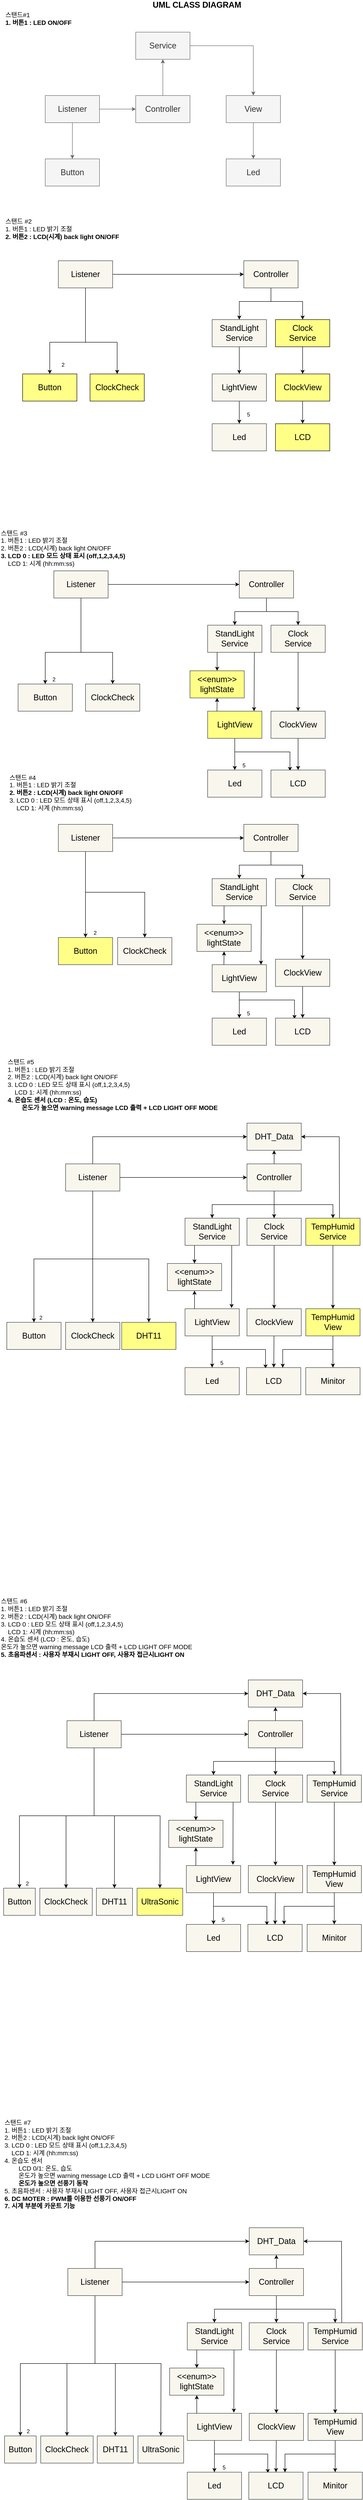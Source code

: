 <mxfile>
    <diagram id="rwZVFnb9-4XuviEcM_qo" name="페이지-1">
        <mxGraphModel dx="939" dy="493" grid="1" gridSize="10" guides="1" tooltips="1" connect="1" arrows="1" fold="1" page="1" pageScale="1" pageWidth="827" pageHeight="1169" background="#ffffff" math="0" shadow="0">
            <root>
                <mxCell id="0"/>
                <mxCell id="1" parent="0"/>
                <mxCell id="2" value="Button" style="whiteSpace=wrap;html=1;fontSize=18;strokeColor=#666666;fontColor=#333333;fillColor=#f5f5f5;" parent="1" vertex="1">
                    <mxGeometry x="110" y="360" width="120" height="60" as="geometry"/>
                </mxCell>
                <mxCell id="6" value="" style="edgeStyle=none;html=1;fontSize=18;strokeColor=#666666;fontColor=#000000;fillColor=#f5f5f5;" parent="1" source="4" target="2" edge="1">
                    <mxGeometry relative="1" as="geometry"/>
                </mxCell>
                <mxCell id="8" value="" style="edgeStyle=none;html=1;fontSize=18;strokeColor=#666666;fontColor=#000000;fillColor=#f5f5f5;" parent="1" source="4" target="7" edge="1">
                    <mxGeometry relative="1" as="geometry"/>
                </mxCell>
                <mxCell id="4" value="Listener" style="whiteSpace=wrap;html=1;fontSize=18;strokeColor=#666666;fontColor=#333333;fillColor=#f5f5f5;" parent="1" vertex="1">
                    <mxGeometry x="110" y="220" width="120" height="60" as="geometry"/>
                </mxCell>
                <mxCell id="14" value="" style="edgeStyle=none;html=1;fontSize=18;strokeColor=#666666;fontColor=#000000;fillColor=#f5f5f5;" parent="1" source="7" target="13" edge="1">
                    <mxGeometry relative="1" as="geometry"/>
                </mxCell>
                <mxCell id="7" value="Controller" style="whiteSpace=wrap;html=1;fontSize=18;strokeColor=#666666;fontColor=#333333;fillColor=#f5f5f5;" parent="1" vertex="1">
                    <mxGeometry x="310" y="220" width="120" height="60" as="geometry"/>
                </mxCell>
                <mxCell id="12" value="" style="edgeStyle=none;html=1;fontSize=18;strokeColor=#666666;fontColor=#000000;fillColor=#f5f5f5;" parent="1" source="9" target="11" edge="1">
                    <mxGeometry relative="1" as="geometry"/>
                </mxCell>
                <mxCell id="9" value="View" style="whiteSpace=wrap;html=1;fontSize=18;strokeColor=#666666;fontColor=#333333;fillColor=#f5f5f5;" parent="1" vertex="1">
                    <mxGeometry x="510" y="220" width="120" height="60" as="geometry"/>
                </mxCell>
                <mxCell id="11" value="Led" style="whiteSpace=wrap;html=1;fontSize=18;strokeColor=#666666;fontColor=#333333;fillColor=#f5f5f5;" parent="1" vertex="1">
                    <mxGeometry x="510" y="360" width="120" height="60" as="geometry"/>
                </mxCell>
                <mxCell id="15" style="edgeStyle=orthogonalEdgeStyle;html=1;exitX=1;exitY=0.5;exitDx=0;exitDy=0;entryX=0.5;entryY=0;entryDx=0;entryDy=0;fontSize=18;rounded=0;strokeColor=#666666;fontColor=#000000;fillColor=#f5f5f5;" parent="1" source="13" target="9" edge="1">
                    <mxGeometry relative="1" as="geometry"/>
                </mxCell>
                <mxCell id="13" value="Service" style="whiteSpace=wrap;html=1;fontSize=18;strokeColor=#666666;fontColor=#333333;fillColor=#f5f5f5;" parent="1" vertex="1">
                    <mxGeometry x="310" y="80" width="120" height="60" as="geometry"/>
                </mxCell>
                <mxCell id="16" value="Button" style="whiteSpace=wrap;html=1;fontSize=18;fillColor=#ffff88;strokeColor=#000000;fontColor=#000000;" parent="1" vertex="1">
                    <mxGeometry x="60" y="835" width="120" height="60" as="geometry"/>
                </mxCell>
                <mxCell id="17" value="" style="edgeStyle=none;html=1;fontSize=18;entryX=0.5;entryY=0;entryDx=0;entryDy=0;rounded=0;fontColor=#000000;strokeColor=#000000;" parent="1" source="19" edge="1">
                    <mxGeometry relative="1" as="geometry">
                        <Array as="points">
                            <mxPoint x="199" y="765"/>
                            <mxPoint x="120" y="765"/>
                        </Array>
                        <mxPoint x="120" y="835" as="targetPoint"/>
                    </mxGeometry>
                </mxCell>
                <mxCell id="18" value="" style="edgeStyle=none;html=1;fontSize=18;strokeColor=#000000;" parent="1" source="19" target="21" edge="1">
                    <mxGeometry relative="1" as="geometry"/>
                </mxCell>
                <mxCell id="38" style="edgeStyle=none;rounded=0;html=1;entryX=0.5;entryY=0;entryDx=0;entryDy=0;exitX=0.5;exitY=1;exitDx=0;exitDy=0;fontColor=#000000;strokeColor=#000000;" parent="1" source="19" target="37" edge="1">
                    <mxGeometry relative="1" as="geometry">
                        <Array as="points">
                            <mxPoint x="199" y="765"/>
                            <mxPoint x="269" y="765"/>
                        </Array>
                    </mxGeometry>
                </mxCell>
                <mxCell id="19" value="Listener" style="whiteSpace=wrap;html=1;fontSize=18;strokeColor=#36393d;fillColor=#f9f7ed;fontColor=#000000;" parent="1" vertex="1">
                    <mxGeometry x="139" y="585" width="120" height="60" as="geometry"/>
                </mxCell>
                <mxCell id="33" style="edgeStyle=none;html=1;entryX=0.5;entryY=0;entryDx=0;entryDy=0;rounded=0;strokeColor=#000000;" parent="1" source="21" target="26" edge="1">
                    <mxGeometry relative="1" as="geometry">
                        <Array as="points">
                            <mxPoint x="609" y="675"/>
                            <mxPoint x="539" y="675"/>
                        </Array>
                    </mxGeometry>
                </mxCell>
                <mxCell id="34" style="edgeStyle=none;rounded=0;html=1;entryX=0.5;entryY=0;entryDx=0;entryDy=0;strokeColor=#000000;" parent="1" source="21" target="27" edge="1">
                    <mxGeometry relative="1" as="geometry">
                        <Array as="points">
                            <mxPoint x="609" y="675"/>
                            <mxPoint x="679" y="675"/>
                        </Array>
                    </mxGeometry>
                </mxCell>
                <mxCell id="21" value="Controller" style="whiteSpace=wrap;html=1;fontSize=18;strokeColor=#36393d;fillColor=#f9f7ed;fontColor=#000000;" parent="1" vertex="1">
                    <mxGeometry x="549" y="585" width="120" height="60" as="geometry"/>
                </mxCell>
                <mxCell id="22" value="" style="edgeStyle=none;html=1;fontSize=18;strokeColor=#000000;" parent="1" source="23" target="24" edge="1">
                    <mxGeometry relative="1" as="geometry"/>
                </mxCell>
                <mxCell id="23" value="LightView" style="whiteSpace=wrap;html=1;fontSize=18;strokeColor=#36393d;fillColor=#f9f7ed;fontColor=#000000;" parent="1" vertex="1">
                    <mxGeometry x="479" y="835" width="120" height="60" as="geometry"/>
                </mxCell>
                <mxCell id="24" value="Led" style="whiteSpace=wrap;html=1;fontSize=18;strokeColor=#36393d;fillColor=#f9f7ed;fontColor=#000000;" parent="1" vertex="1">
                    <mxGeometry x="479" y="945" width="120" height="60" as="geometry"/>
                </mxCell>
                <mxCell id="31" value="" style="edgeStyle=none;html=1;strokeColor=#000000;" parent="1" source="26" target="23" edge="1">
                    <mxGeometry relative="1" as="geometry"/>
                </mxCell>
                <mxCell id="26" value="StandLight&lt;br&gt;Service" style="whiteSpace=wrap;html=1;fontSize=18;strokeColor=#36393d;fillColor=#f9f7ed;fontColor=#000000;" parent="1" vertex="1">
                    <mxGeometry x="479" y="715" width="120" height="60" as="geometry"/>
                </mxCell>
                <mxCell id="32" value="" style="edgeStyle=none;html=1;strokeColor=#000000;" parent="1" source="27" target="28" edge="1">
                    <mxGeometry relative="1" as="geometry"/>
                </mxCell>
                <mxCell id="27" value="Clock&lt;br&gt;Service" style="whiteSpace=wrap;html=1;fontSize=18;fillColor=#ffff88;strokeColor=#000000;fontColor=#000000;" parent="1" vertex="1">
                    <mxGeometry x="619" y="715" width="120" height="60" as="geometry"/>
                </mxCell>
                <mxCell id="30" value="" style="edgeStyle=none;html=1;strokeColor=#000000;" parent="1" source="28" target="29" edge="1">
                    <mxGeometry relative="1" as="geometry"/>
                </mxCell>
                <mxCell id="28" value="ClockView" style="whiteSpace=wrap;html=1;fontSize=18;fillColor=#ffff88;strokeColor=#000000;fontColor=#000000;" parent="1" vertex="1">
                    <mxGeometry x="619" y="835" width="120" height="60" as="geometry"/>
                </mxCell>
                <mxCell id="29" value="LCD" style="whiteSpace=wrap;html=1;fontSize=18;fillColor=#ffff88;strokeColor=#000000;fontColor=#000000;" parent="1" vertex="1">
                    <mxGeometry x="619" y="945" width="120" height="60" as="geometry"/>
                </mxCell>
                <mxCell id="35" value="5" style="text;html=1;resizable=0;autosize=1;align=center;verticalAlign=middle;points=[];fillColor=none;rounded=0;fontColor=#000000;" parent="1" vertex="1">
                    <mxGeometry x="549" y="915" width="20" height="20" as="geometry"/>
                </mxCell>
                <mxCell id="36" value="2" style="text;html=1;resizable=0;autosize=1;align=center;verticalAlign=middle;points=[];fillColor=none;rounded=0;fontColor=#000000;" parent="1" vertex="1">
                    <mxGeometry x="139" y="805" width="20" height="20" as="geometry"/>
                </mxCell>
                <mxCell id="37" value="ClockCheck" style="whiteSpace=wrap;html=1;fontSize=18;fillColor=#ffff88;strokeColor=#000000;fontColor=#000000;" parent="1" vertex="1">
                    <mxGeometry x="209" y="835" width="120" height="60" as="geometry"/>
                </mxCell>
                <mxCell id="39" value="&lt;font style=&quot;font-size: 14px&quot;&gt;스탠드 #2&lt;br&gt;1. 버튼1 : LED 밝기 조절&lt;br&gt;&lt;b&gt;2. 버튼2 : LCD(시계) back light ON/OFF&lt;/b&gt;&lt;/font&gt;" style="text;html=1;resizable=0;autosize=1;align=left;verticalAlign=middle;points=[];fillColor=none;strokeColor=none;rounded=0;fontColor=#000000;" parent="1" vertex="1">
                    <mxGeometry x="20" y="490" width="270" height="50" as="geometry"/>
                </mxCell>
                <mxCell id="40" value="&lt;font style=&quot;font-size: 14px&quot;&gt;스탠드#1&lt;br&gt;&lt;b&gt;1. 버튼1 : LED ON/OFF&lt;/b&gt;&lt;/font&gt;" style="text;html=1;resizable=0;autosize=1;align=left;verticalAlign=middle;points=[];fillColor=none;rounded=0;fontColor=#000000;" parent="1" vertex="1">
                    <mxGeometry x="20" y="30" width="160" height="40" as="geometry"/>
                </mxCell>
                <mxCell id="41" value="Button" style="whiteSpace=wrap;html=1;fontSize=18;fillColor=#f9f7ed;strokeColor=#36393d;fontColor=#000000;" parent="1" vertex="1">
                    <mxGeometry x="50" y="1520" width="120" height="60" as="geometry"/>
                </mxCell>
                <mxCell id="42" value="" style="edgeStyle=none;html=1;fontSize=18;entryX=0.5;entryY=0;entryDx=0;entryDy=0;rounded=0;fontColor=#000000;strokeColor=#000000;" parent="1" source="45" target="41" edge="1">
                    <mxGeometry relative="1" as="geometry">
                        <Array as="points">
                            <mxPoint x="189" y="1450"/>
                            <mxPoint x="110" y="1450"/>
                        </Array>
                    </mxGeometry>
                </mxCell>
                <mxCell id="43" value="" style="edgeStyle=none;html=1;fontSize=18;strokeColor=#000000;" parent="1" source="45" target="48" edge="1">
                    <mxGeometry relative="1" as="geometry"/>
                </mxCell>
                <mxCell id="44" style="edgeStyle=none;rounded=0;html=1;entryX=0.5;entryY=0;entryDx=0;entryDy=0;exitX=0.5;exitY=1;exitDx=0;exitDy=0;fontColor=#000000;strokeColor=#000000;" parent="1" source="45" target="61" edge="1">
                    <mxGeometry relative="1" as="geometry">
                        <Array as="points">
                            <mxPoint x="189" y="1450"/>
                            <mxPoint x="259" y="1450"/>
                        </Array>
                    </mxGeometry>
                </mxCell>
                <mxCell id="45" value="Listener" style="whiteSpace=wrap;html=1;fontSize=18;strokeColor=#36393d;fillColor=#f9f7ed;fontColor=#000000;" parent="1" vertex="1">
                    <mxGeometry x="129" y="1270" width="120" height="60" as="geometry"/>
                </mxCell>
                <mxCell id="46" style="edgeStyle=none;html=1;entryX=0.5;entryY=0;entryDx=0;entryDy=0;rounded=0;strokeColor=#000000;" parent="1" source="48" target="53" edge="1">
                    <mxGeometry relative="1" as="geometry">
                        <Array as="points">
                            <mxPoint x="599" y="1360"/>
                            <mxPoint x="529" y="1360"/>
                        </Array>
                    </mxGeometry>
                </mxCell>
                <mxCell id="47" style="edgeStyle=none;rounded=0;html=1;entryX=0.5;entryY=0;entryDx=0;entryDy=0;strokeColor=#000000;" parent="1" source="48" target="55" edge="1">
                    <mxGeometry relative="1" as="geometry">
                        <Array as="points">
                            <mxPoint x="599" y="1360"/>
                            <mxPoint x="669" y="1360"/>
                        </Array>
                    </mxGeometry>
                </mxCell>
                <mxCell id="48" value="Controller" style="whiteSpace=wrap;html=1;fontSize=18;strokeColor=#36393d;fillColor=#f9f7ed;fontColor=#000000;" parent="1" vertex="1">
                    <mxGeometry x="539" y="1270" width="120" height="60" as="geometry"/>
                </mxCell>
                <mxCell id="49" value="" style="edgeStyle=none;html=1;fontSize=18;strokeColor=#000000;" parent="1" source="50" target="51" edge="1">
                    <mxGeometry relative="1" as="geometry"/>
                </mxCell>
                <mxCell id="62" style="edgeStyle=none;html=1;exitX=0.5;exitY=1;exitDx=0;exitDy=0;strokeColor=#000000;entryX=0.35;entryY=0.033;entryDx=0;entryDy=0;entryPerimeter=0;rounded=0;" parent="1" source="50" target="58" edge="1">
                    <mxGeometry relative="1" as="geometry">
                        <mxPoint x="650" y="1770" as="targetPoint"/>
                        <Array as="points">
                            <mxPoint x="529" y="1670"/>
                            <mxPoint x="651" y="1670"/>
                        </Array>
                    </mxGeometry>
                </mxCell>
                <mxCell id="50" value="LightView" style="whiteSpace=wrap;html=1;fontSize=18;strokeColor=#36393d;fillColor=#ffff88;fontColor=#000000;" parent="1" vertex="1">
                    <mxGeometry x="469" y="1580" width="120" height="60" as="geometry"/>
                </mxCell>
                <mxCell id="51" value="Led" style="whiteSpace=wrap;html=1;fontSize=18;strokeColor=#36393d;fillColor=#f9f7ed;fontColor=#000000;" parent="1" vertex="1">
                    <mxGeometry x="469" y="1710" width="120" height="60" as="geometry"/>
                </mxCell>
                <mxCell id="53" value="StandLight&lt;br&gt;Service" style="whiteSpace=wrap;html=1;fontSize=18;strokeColor=#36393d;fillColor=#f9f7ed;fontColor=#000000;" parent="1" vertex="1">
                    <mxGeometry x="469" y="1390" width="120" height="60" as="geometry"/>
                </mxCell>
                <mxCell id="54" value="" style="edgeStyle=none;html=1;strokeColor=#000000;entryX=0.5;entryY=0;entryDx=0;entryDy=0;" parent="1" source="55" target="57" edge="1">
                    <mxGeometry relative="1" as="geometry">
                        <mxPoint x="669" y="1590" as="targetPoint"/>
                    </mxGeometry>
                </mxCell>
                <mxCell id="55" value="Clock&lt;br&gt;Service" style="whiteSpace=wrap;html=1;fontSize=18;fillColor=#f9f7ed;strokeColor=#36393d;fontColor=#000000;" parent="1" vertex="1">
                    <mxGeometry x="609" y="1390" width="120" height="60" as="geometry"/>
                </mxCell>
                <mxCell id="56" value="" style="edgeStyle=none;html=1;strokeColor=#000000;" parent="1" source="57" target="58" edge="1">
                    <mxGeometry relative="1" as="geometry"/>
                </mxCell>
                <mxCell id="57" value="ClockView" style="whiteSpace=wrap;html=1;fontSize=18;fillColor=#f9f7ed;strokeColor=#36393d;fontColor=#000000;" parent="1" vertex="1">
                    <mxGeometry x="609" y="1580" width="120" height="60" as="geometry"/>
                </mxCell>
                <mxCell id="58" value="LCD" style="whiteSpace=wrap;html=1;fontSize=18;fillColor=#f9f7ed;strokeColor=#36393d;fontColor=#000000;" parent="1" vertex="1">
                    <mxGeometry x="609" y="1710" width="120" height="60" as="geometry"/>
                </mxCell>
                <mxCell id="59" value="5" style="text;html=1;resizable=0;autosize=1;align=center;verticalAlign=middle;points=[];fillColor=none;rounded=0;fontColor=#000000;" parent="1" vertex="1">
                    <mxGeometry x="539" y="1690" width="20" height="20" as="geometry"/>
                </mxCell>
                <mxCell id="60" value="2" style="text;html=1;resizable=0;autosize=1;align=center;verticalAlign=middle;points=[];fillColor=none;rounded=0;fontColor=#000000;" parent="1" vertex="1">
                    <mxGeometry x="119" y="1500" width="20" height="20" as="geometry"/>
                </mxCell>
                <mxCell id="61" value="ClockCheck" style="whiteSpace=wrap;html=1;fontSize=18;fillColor=#f9f7ed;strokeColor=#36393d;fontColor=#000000;" parent="1" vertex="1">
                    <mxGeometry x="199" y="1520" width="120" height="60" as="geometry"/>
                </mxCell>
                <mxCell id="63" value="&lt;font&gt;&lt;font style=&quot;font-size: 14px&quot;&gt;스탠드 #3&lt;br&gt;1. 버튼1 : LED 밝기 조절&lt;br&gt;2. 버튼2 : LCD(시계) back light ON/OFF&lt;br&gt;&lt;b&gt;3. LCD 0 : LED 모드 상태 표시 (off,1,2,3,4,5)&lt;/b&gt;&lt;br&gt;&amp;nbsp; &amp;nbsp; LCD 1: 시계 (hh:mm:ss)&lt;/font&gt;&lt;br&gt;&lt;/font&gt;" style="text;html=1;resizable=0;autosize=1;align=left;verticalAlign=middle;points=[];fillColor=none;strokeColor=none;rounded=0;fontColor=#000000;" parent="1" vertex="1">
                    <mxGeometry x="10" y="1180" width="300" height="80" as="geometry"/>
                </mxCell>
                <mxCell id="86" value="Button" style="whiteSpace=wrap;html=1;fontSize=18;fillColor=#ffff88;strokeColor=#36393d;fontColor=#000000;" parent="1" vertex="1">
                    <mxGeometry x="139" y="2080" width="120" height="60" as="geometry"/>
                </mxCell>
                <mxCell id="87" value="" style="edgeStyle=none;html=1;fontSize=18;entryX=0.5;entryY=0;entryDx=0;entryDy=0;rounded=0;fontColor=#000000;strokeColor=#000000;" parent="1" source="90" target="86" edge="1">
                    <mxGeometry relative="1" as="geometry">
                        <Array as="points">
                            <mxPoint x="199" y="2010"/>
                        </Array>
                    </mxGeometry>
                </mxCell>
                <mxCell id="88" value="" style="edgeStyle=none;html=1;fontSize=18;strokeColor=#000000;" parent="1" source="90" target="93" edge="1">
                    <mxGeometry relative="1" as="geometry"/>
                </mxCell>
                <mxCell id="89" style="edgeStyle=none;rounded=0;html=1;entryX=0.5;entryY=0;entryDx=0;entryDy=0;exitX=0.5;exitY=1;exitDx=0;exitDy=0;fontColor=#000000;strokeColor=#000000;" parent="1" source="90" target="107" edge="1">
                    <mxGeometry relative="1" as="geometry">
                        <Array as="points">
                            <mxPoint x="199" y="1980"/>
                            <mxPoint x="269" y="1980"/>
                            <mxPoint x="330" y="1980"/>
                        </Array>
                    </mxGeometry>
                </mxCell>
                <mxCell id="90" value="Listener" style="whiteSpace=wrap;html=1;fontSize=18;strokeColor=#36393d;fillColor=#f9f7ed;fontColor=#000000;" parent="1" vertex="1">
                    <mxGeometry x="139" y="1830" width="120" height="60" as="geometry"/>
                </mxCell>
                <mxCell id="91" style="edgeStyle=none;html=1;entryX=0.5;entryY=0;entryDx=0;entryDy=0;rounded=0;strokeColor=#000000;" parent="1" source="93" target="99" edge="1">
                    <mxGeometry relative="1" as="geometry">
                        <Array as="points">
                            <mxPoint x="609" y="1920"/>
                            <mxPoint x="539" y="1920"/>
                        </Array>
                    </mxGeometry>
                </mxCell>
                <mxCell id="92" style="edgeStyle=none;rounded=0;html=1;entryX=0.5;entryY=0;entryDx=0;entryDy=0;strokeColor=#000000;" parent="1" source="93" target="101" edge="1">
                    <mxGeometry relative="1" as="geometry">
                        <Array as="points">
                            <mxPoint x="609" y="1920"/>
                            <mxPoint x="679" y="1920"/>
                        </Array>
                    </mxGeometry>
                </mxCell>
                <mxCell id="93" value="Controller" style="whiteSpace=wrap;html=1;fontSize=18;strokeColor=#36393d;fillColor=#f9f7ed;fontColor=#000000;" parent="1" vertex="1">
                    <mxGeometry x="549" y="1830" width="120" height="60" as="geometry"/>
                </mxCell>
                <mxCell id="94" value="" style="edgeStyle=none;html=1;fontSize=18;strokeColor=#000000;" parent="1" source="96" target="97" edge="1">
                    <mxGeometry relative="1" as="geometry"/>
                </mxCell>
                <mxCell id="95" style="edgeStyle=none;html=1;exitX=0.5;exitY=1;exitDx=0;exitDy=0;strokeColor=#000000;entryX=0.35;entryY=0.033;entryDx=0;entryDy=0;entryPerimeter=0;rounded=0;" parent="1" source="96" target="104" edge="1">
                    <mxGeometry relative="1" as="geometry">
                        <mxPoint x="660" y="2318" as="targetPoint"/>
                        <Array as="points">
                            <mxPoint x="539" y="2218"/>
                            <mxPoint x="661" y="2218"/>
                        </Array>
                    </mxGeometry>
                </mxCell>
                <mxCell id="96" value="LightView" style="whiteSpace=wrap;html=1;fontSize=18;strokeColor=#36393d;fillColor=#f9f7ed;fontColor=#000000;" parent="1" vertex="1">
                    <mxGeometry x="479" y="2140" width="120" height="60" as="geometry"/>
                </mxCell>
                <mxCell id="97" value="Led" style="whiteSpace=wrap;html=1;fontSize=18;strokeColor=#36393d;fillColor=#f9f7ed;fontColor=#000000;" parent="1" vertex="1">
                    <mxGeometry x="479" y="2258" width="120" height="60" as="geometry"/>
                </mxCell>
                <mxCell id="99" value="StandLight&lt;br&gt;Service" style="whiteSpace=wrap;html=1;fontSize=18;strokeColor=#36393d;fillColor=#f9f7ed;fontColor=#000000;" parent="1" vertex="1">
                    <mxGeometry x="479" y="1950" width="120" height="60" as="geometry"/>
                </mxCell>
                <mxCell id="100" value="" style="edgeStyle=none;html=1;strokeColor=#000000;" parent="1" source="101" target="103" edge="1">
                    <mxGeometry relative="1" as="geometry"/>
                </mxCell>
                <mxCell id="101" value="Clock&lt;br&gt;Service" style="whiteSpace=wrap;html=1;fontSize=18;fillColor=#f9f7ed;strokeColor=#36393d;fontColor=#000000;" parent="1" vertex="1">
                    <mxGeometry x="619" y="1950" width="120" height="60" as="geometry"/>
                </mxCell>
                <mxCell id="102" value="" style="edgeStyle=none;html=1;strokeColor=#000000;" parent="1" source="103" target="104" edge="1">
                    <mxGeometry relative="1" as="geometry"/>
                </mxCell>
                <mxCell id="103" value="ClockView" style="whiteSpace=wrap;html=1;fontSize=18;fillColor=#f9f7ed;strokeColor=#36393d;fontColor=#000000;" parent="1" vertex="1">
                    <mxGeometry x="619" y="2128" width="120" height="60" as="geometry"/>
                </mxCell>
                <mxCell id="104" value="LCD" style="whiteSpace=wrap;html=1;fontSize=18;fillColor=#f9f7ed;strokeColor=#36393d;fontColor=#000000;" parent="1" vertex="1">
                    <mxGeometry x="619" y="2258" width="120" height="60" as="geometry"/>
                </mxCell>
                <mxCell id="105" value="5" style="text;html=1;resizable=0;autosize=1;align=center;verticalAlign=middle;points=[];fillColor=none;rounded=0;fontColor=#000000;" parent="1" vertex="1">
                    <mxGeometry x="549" y="2238" width="20" height="20" as="geometry"/>
                </mxCell>
                <mxCell id="106" value="2" style="text;html=1;resizable=0;autosize=1;align=center;verticalAlign=middle;points=[];fillColor=none;rounded=0;fontColor=#000000;" parent="1" vertex="1">
                    <mxGeometry x="210" y="2060" width="20" height="20" as="geometry"/>
                </mxCell>
                <mxCell id="107" value="ClockCheck" style="whiteSpace=wrap;html=1;fontSize=18;fillColor=#f9f7ed;strokeColor=#36393d;fontColor=#000000;" parent="1" vertex="1">
                    <mxGeometry x="270" y="2080" width="120" height="60" as="geometry"/>
                </mxCell>
                <mxCell id="108" value="&lt;font&gt;&lt;font style=&quot;font-size: 14px&quot;&gt;스탠드 #4&lt;br&gt;1. 버튼1 : LED 밝기 조절&lt;br&gt;&lt;b&gt;2. 버튼2 :&lt;/b&gt; &lt;b&gt;LCD(시계) back light ON/OFF&lt;/b&gt;&lt;br&gt;3. LCD 0 : LED 모드 상태 표시 (off,1,2,3,4,5)&lt;br&gt;&amp;nbsp; &amp;nbsp; LCD 1: 시계 (hh:mm:ss)&lt;/font&gt;&lt;br&gt;&lt;/font&gt;" style="text;html=1;resizable=0;autosize=1;align=left;verticalAlign=middle;points=[];fillColor=none;strokeColor=none;rounded=0;fontColor=#000000;" parent="1" vertex="1">
                    <mxGeometry x="29" y="1720" width="290" height="80" as="geometry"/>
                </mxCell>
                <mxCell id="Rb2rSseCKVTXl8TNKAfo-113" value="Button" style="whiteSpace=wrap;html=1;fontSize=18;fillColor=#f9f7ed;strokeColor=#36393d;fontColor=#000000;" parent="1" vertex="1">
                    <mxGeometry x="25" y="2930" width="120" height="60" as="geometry"/>
                </mxCell>
                <mxCell id="Rb2rSseCKVTXl8TNKAfo-114" value="" style="edgeStyle=none;html=1;fontSize=18;entryX=0.5;entryY=0;entryDx=0;entryDy=0;rounded=0;fontColor=#000000;strokeColor=#000000;" parent="1" source="Rb2rSseCKVTXl8TNKAfo-118" target="Rb2rSseCKVTXl8TNKAfo-113" edge="1">
                    <mxGeometry relative="1" as="geometry">
                        <Array as="points">
                            <mxPoint x="215" y="2790"/>
                            <mxPoint x="85" y="2790"/>
                        </Array>
                    </mxGeometry>
                </mxCell>
                <mxCell id="Rb2rSseCKVTXl8TNKAfo-115" value="" style="edgeStyle=none;html=1;fontSize=18;strokeColor=#000000;" parent="1" source="Rb2rSseCKVTXl8TNKAfo-118" target="Rb2rSseCKVTXl8TNKAfo-121" edge="1">
                    <mxGeometry relative="1" as="geometry"/>
                </mxCell>
                <mxCell id="Rb2rSseCKVTXl8TNKAfo-116" style="edgeStyle=none;rounded=0;html=1;entryX=0.5;entryY=0;entryDx=0;entryDy=0;exitX=0.5;exitY=1;exitDx=0;exitDy=0;fontColor=#000000;strokeColor=#000000;" parent="1" source="Rb2rSseCKVTXl8TNKAfo-118" target="Rb2rSseCKVTXl8TNKAfo-135" edge="1">
                    <mxGeometry relative="1" as="geometry">
                        <Array as="points"/>
                    </mxGeometry>
                </mxCell>
                <mxCell id="Rb2rSseCKVTXl8TNKAfo-139" style="edgeStyle=orthogonalEdgeStyle;rounded=0;html=1;exitX=0.5;exitY=1;exitDx=0;exitDy=0;fontSize=14;fontColor=#000000;strokeColor=#000000;" parent="1" source="Rb2rSseCKVTXl8TNKAfo-118" target="Rb2rSseCKVTXl8TNKAfo-138" edge="1">
                    <mxGeometry relative="1" as="geometry">
                        <Array as="points">
                            <mxPoint x="215" y="2790"/>
                            <mxPoint x="339" y="2790"/>
                        </Array>
                    </mxGeometry>
                </mxCell>
                <mxCell id="124" style="edgeStyle=none;html=1;entryX=0;entryY=0.5;entryDx=0;entryDy=0;fontColor=#000000;strokeColor=#000000;exitX=0.5;exitY=0;exitDx=0;exitDy=0;rounded=0;" parent="1" source="Rb2rSseCKVTXl8TNKAfo-118" target="123" edge="1">
                    <mxGeometry relative="1" as="geometry">
                        <Array as="points">
                            <mxPoint x="215" y="2520"/>
                        </Array>
                    </mxGeometry>
                </mxCell>
                <mxCell id="Rb2rSseCKVTXl8TNKAfo-118" value="Listener" style="whiteSpace=wrap;html=1;fontSize=18;strokeColor=#36393d;fillColor=#f9f7ed;fontColor=#000000;" parent="1" vertex="1">
                    <mxGeometry x="155" y="2580" width="120" height="60" as="geometry"/>
                </mxCell>
                <mxCell id="Rb2rSseCKVTXl8TNKAfo-119" style="edgeStyle=none;html=1;entryX=0.5;entryY=0;entryDx=0;entryDy=0;rounded=0;strokeColor=#000000;" parent="1" source="Rb2rSseCKVTXl8TNKAfo-121" target="Rb2rSseCKVTXl8TNKAfo-127" edge="1">
                    <mxGeometry relative="1" as="geometry">
                        <Array as="points">
                            <mxPoint x="616" y="2670"/>
                            <mxPoint x="479" y="2670"/>
                        </Array>
                    </mxGeometry>
                </mxCell>
                <mxCell id="117" style="edgeStyle=orthogonalEdgeStyle;html=1;exitX=0.5;exitY=1;exitDx=0;exitDy=0;entryX=0.5;entryY=0;entryDx=0;entryDy=0;fontColor=#000000;rounded=0;strokeColor=#000000;" parent="1" source="Rb2rSseCKVTXl8TNKAfo-121" target="113" edge="1">
                    <mxGeometry relative="1" as="geometry">
                        <Array as="points">
                            <mxPoint x="616" y="2670"/>
                            <mxPoint x="746" y="2670"/>
                        </Array>
                    </mxGeometry>
                </mxCell>
                <mxCell id="125" style="edgeStyle=none;rounded=0;html=1;entryX=0.5;entryY=1;entryDx=0;entryDy=0;fontColor=#000000;strokeColor=#000000;exitX=0.5;exitY=0;exitDx=0;exitDy=0;" parent="1" source="Rb2rSseCKVTXl8TNKAfo-121" target="123" edge="1">
                    <mxGeometry relative="1" as="geometry">
                        <Array as="points"/>
                    </mxGeometry>
                </mxCell>
                <mxCell id="127" style="edgeStyle=none;rounded=0;html=1;entryX=0.5;entryY=0;entryDx=0;entryDy=0;fontColor=#000000;strokeColor=#000000;" parent="1" source="Rb2rSseCKVTXl8TNKAfo-121" target="Rb2rSseCKVTXl8TNKAfo-129" edge="1">
                    <mxGeometry relative="1" as="geometry"/>
                </mxCell>
                <mxCell id="Rb2rSseCKVTXl8TNKAfo-121" value="Controller" style="whiteSpace=wrap;html=1;fontSize=18;strokeColor=#36393d;fillColor=#f9f7ed;fontColor=#000000;" parent="1" vertex="1">
                    <mxGeometry x="556" y="2580" width="120" height="60" as="geometry"/>
                </mxCell>
                <mxCell id="Rb2rSseCKVTXl8TNKAfo-122" value="" style="edgeStyle=none;html=1;fontSize=18;strokeColor=#000000;" parent="1" source="Rb2rSseCKVTXl8TNKAfo-124" target="Rb2rSseCKVTXl8TNKAfo-125" edge="1">
                    <mxGeometry relative="1" as="geometry"/>
                </mxCell>
                <mxCell id="Rb2rSseCKVTXl8TNKAfo-123" style="edgeStyle=none;html=1;exitX=0.5;exitY=1;exitDx=0;exitDy=0;strokeColor=#000000;entryX=0.35;entryY=0.033;entryDx=0;entryDy=0;entryPerimeter=0;rounded=0;" parent="1" source="Rb2rSseCKVTXl8TNKAfo-124" target="Rb2rSseCKVTXl8TNKAfo-132" edge="1">
                    <mxGeometry relative="1" as="geometry">
                        <mxPoint x="596" y="2990" as="targetPoint"/>
                        <Array as="points">
                            <mxPoint x="479" y="2990"/>
                            <mxPoint x="597" y="2990"/>
                        </Array>
                    </mxGeometry>
                </mxCell>
                <mxCell id="172" style="edgeStyle=none;rounded=0;html=1;entryX=0.5;entryY=1;entryDx=0;entryDy=0;fontSize=14;fontColor=#000000;strokeColor=#000000;exitX=0.175;exitY=-0.008;exitDx=0;exitDy=0;exitPerimeter=0;" parent="1" source="Rb2rSseCKVTXl8TNKAfo-124" target="170" edge="1">
                    <mxGeometry relative="1" as="geometry">
                        <Array as="points">
                            <mxPoint x="440" y="2880"/>
                        </Array>
                    </mxGeometry>
                </mxCell>
                <mxCell id="Rb2rSseCKVTXl8TNKAfo-124" value="LightView" style="whiteSpace=wrap;html=1;fontSize=18;strokeColor=#36393d;fillColor=#f9f7ed;fontColor=#000000;" parent="1" vertex="1">
                    <mxGeometry x="419" y="2900" width="120" height="60" as="geometry"/>
                </mxCell>
                <mxCell id="Rb2rSseCKVTXl8TNKAfo-125" value="Led" style="whiteSpace=wrap;html=1;fontSize=18;strokeColor=#36393d;fillColor=#f9f7ed;fontColor=#000000;" parent="1" vertex="1">
                    <mxGeometry x="419" y="3030" width="120" height="60" as="geometry"/>
                </mxCell>
                <mxCell id="Rb2rSseCKVTXl8TNKAfo-126" value="" style="edgeStyle=none;html=1;strokeColor=#000000;exitX=0.861;exitY=0.987;exitDx=0;exitDy=0;exitPerimeter=0;entryX=0.858;entryY=-0.026;entryDx=0;entryDy=0;entryPerimeter=0;" parent="1" source="Rb2rSseCKVTXl8TNKAfo-127" target="Rb2rSseCKVTXl8TNKAfo-124" edge="1">
                    <mxGeometry relative="1" as="geometry"/>
                </mxCell>
                <mxCell id="171" style="edgeStyle=none;rounded=0;html=1;entryX=0.5;entryY=0;entryDx=0;entryDy=0;fontSize=14;fontColor=#000000;strokeColor=#000000;exitX=0.175;exitY=0.987;exitDx=0;exitDy=0;exitPerimeter=0;" parent="1" source="Rb2rSseCKVTXl8TNKAfo-127" target="170" edge="1">
                    <mxGeometry relative="1" as="geometry">
                        <Array as="points">
                            <mxPoint x="440" y="2780"/>
                        </Array>
                    </mxGeometry>
                </mxCell>
                <mxCell id="Rb2rSseCKVTXl8TNKAfo-127" value="StandLight&lt;br&gt;Service" style="whiteSpace=wrap;html=1;fontSize=18;strokeColor=#36393d;fillColor=#f9f7ed;fontColor=#000000;" parent="1" vertex="1">
                    <mxGeometry x="419" y="2700" width="120" height="60" as="geometry"/>
                </mxCell>
                <mxCell id="Rb2rSseCKVTXl8TNKAfo-128" value="" style="edgeStyle=none;html=1;strokeColor=#000000;" parent="1" source="Rb2rSseCKVTXl8TNKAfo-129" target="Rb2rSseCKVTXl8TNKAfo-131" edge="1">
                    <mxGeometry relative="1" as="geometry"/>
                </mxCell>
                <mxCell id="Rb2rSseCKVTXl8TNKAfo-129" value="Clock&lt;br&gt;Service" style="whiteSpace=wrap;html=1;fontSize=18;fillColor=#f9f7ed;strokeColor=#36393d;fontColor=#000000;" parent="1" vertex="1">
                    <mxGeometry x="556" y="2700" width="120" height="60" as="geometry"/>
                </mxCell>
                <mxCell id="Rb2rSseCKVTXl8TNKAfo-130" value="" style="edgeStyle=none;html=1;strokeColor=#000000;" parent="1" source="Rb2rSseCKVTXl8TNKAfo-131" target="Rb2rSseCKVTXl8TNKAfo-132" edge="1">
                    <mxGeometry relative="1" as="geometry"/>
                </mxCell>
                <mxCell id="Rb2rSseCKVTXl8TNKAfo-131" value="ClockView" style="whiteSpace=wrap;html=1;fontSize=18;fillColor=#f9f7ed;strokeColor=#36393d;fontColor=#000000;" parent="1" vertex="1">
                    <mxGeometry x="556" y="2900" width="120" height="60" as="geometry"/>
                </mxCell>
                <mxCell id="Rb2rSseCKVTXl8TNKAfo-132" value="LCD" style="whiteSpace=wrap;html=1;fontSize=18;fillColor=#f9f7ed;strokeColor=#36393d;fontColor=#000000;" parent="1" vertex="1">
                    <mxGeometry x="555" y="3030" width="120" height="60" as="geometry"/>
                </mxCell>
                <mxCell id="Rb2rSseCKVTXl8TNKAfo-133" value="5" style="text;html=1;resizable=0;autosize=1;align=center;verticalAlign=middle;points=[];fillColor=none;rounded=0;fontColor=#000000;" parent="1" vertex="1">
                    <mxGeometry x="490" y="3010" width="20" height="20" as="geometry"/>
                </mxCell>
                <mxCell id="Rb2rSseCKVTXl8TNKAfo-134" value="2" style="text;html=1;resizable=0;autosize=1;align=center;verticalAlign=middle;points=[];fillColor=none;rounded=0;fontColor=#000000;" parent="1" vertex="1">
                    <mxGeometry x="90" y="2910" width="20" height="20" as="geometry"/>
                </mxCell>
                <mxCell id="Rb2rSseCKVTXl8TNKAfo-135" value="ClockCheck" style="whiteSpace=wrap;html=1;fontSize=18;fillColor=#f9f7ed;strokeColor=#36393d;fontColor=#000000;" parent="1" vertex="1">
                    <mxGeometry x="155" y="2930" width="120" height="60" as="geometry"/>
                </mxCell>
                <mxCell id="Rb2rSseCKVTXl8TNKAfo-136" value="&lt;font&gt;&lt;font style=&quot;font-size: 14px&quot;&gt;&lt;font&gt;&lt;font&gt;스탠드 #5&lt;br&gt;1. 버튼1 : LED 밝기 조절&lt;br&gt;2. 버튼2 : LCD(시계) back light ON/OFF&lt;br&gt;3. LCD 0 : LED 모드 상태 표시 (off,1,2,3,4,5)&lt;br&gt;&amp;nbsp; &amp;nbsp; LCD 1: 시계 (hh:mm:ss)&lt;br&gt;&lt;/font&gt;&lt;b&gt;4. 온습도 센서 (LCD : 온도, 습도)&lt;br&gt;&lt;/b&gt;&lt;/font&gt;&lt;b&gt;&lt;span style=&quot;white-space: pre&quot;&gt;&#9;&lt;/span&gt;온도가 높으면 warning message LCD 출력 + LCD LIGHT OFF MODE&lt;/b&gt;&lt;/font&gt;&lt;br&gt;&lt;/font&gt;" style="text;html=1;resizable=0;autosize=1;align=left;verticalAlign=middle;points=[];fillColor=none;strokeColor=none;rounded=0;fontColor=#000000;" parent="1" vertex="1">
                    <mxGeometry x="25" y="2355" width="490" height="100" as="geometry"/>
                </mxCell>
                <mxCell id="Rb2rSseCKVTXl8TNKAfo-138" value="DHT11" style="whiteSpace=wrap;html=1;fontSize=18;fillColor=#ffff88;strokeColor=#36393d;fontColor=#000000;" parent="1" vertex="1">
                    <mxGeometry x="279" y="2930" width="120" height="60" as="geometry"/>
                </mxCell>
                <mxCell id="120" value="" style="edgeStyle=orthogonalEdgeStyle;rounded=0;html=1;fontColor=#000000;strokeColor=#000000;" parent="1" source="113" target="114" edge="1">
                    <mxGeometry relative="1" as="geometry"/>
                </mxCell>
                <mxCell id="126" style="edgeStyle=none;rounded=0;html=1;entryX=1;entryY=0.5;entryDx=0;entryDy=0;fontColor=#000000;strokeColor=#000000;exitX=0.621;exitY=0.003;exitDx=0;exitDy=0;exitPerimeter=0;" parent="1" source="113" target="123" edge="1">
                    <mxGeometry relative="1" as="geometry">
                        <mxPoint x="760" y="2690" as="sourcePoint"/>
                        <Array as="points">
                            <mxPoint x="760" y="2520"/>
                        </Array>
                    </mxGeometry>
                </mxCell>
                <mxCell id="113" value="TempHumid&lt;br&gt;Service" style="whiteSpace=wrap;html=1;fontSize=18;fillColor=#ffff88;strokeColor=#36393d;fontColor=#000000;" parent="1" vertex="1">
                    <mxGeometry x="686" y="2700" width="120" height="60" as="geometry"/>
                </mxCell>
                <mxCell id="122" style="edgeStyle=orthogonalEdgeStyle;rounded=0;html=1;entryX=0.667;entryY=0.006;entryDx=0;entryDy=0;entryPerimeter=0;fontColor=#000000;strokeColor=#000000;" parent="1" source="114" target="Rb2rSseCKVTXl8TNKAfo-132" edge="1">
                    <mxGeometry relative="1" as="geometry">
                        <Array as="points">
                            <mxPoint x="746" y="2990"/>
                            <mxPoint x="635" y="2990"/>
                        </Array>
                    </mxGeometry>
                </mxCell>
                <mxCell id="129" style="edgeStyle=none;rounded=0;html=1;entryX=0.5;entryY=0;entryDx=0;entryDy=0;fontColor=#000000;strokeColor=#000000;" parent="1" source="114" target="128" edge="1">
                    <mxGeometry relative="1" as="geometry"/>
                </mxCell>
                <mxCell id="114" value="TempHumid&lt;br&gt;View" style="whiteSpace=wrap;html=1;fontSize=18;fillColor=#ffff88;strokeColor=#36393d;fontColor=#000000;" parent="1" vertex="1">
                    <mxGeometry x="686" y="2900" width="120" height="60" as="geometry"/>
                </mxCell>
                <mxCell id="123" value="DHT_Data" style="whiteSpace=wrap;html=1;fontSize=18;strokeColor=#36393d;fillColor=#f9f7ed;fontColor=#000000;" parent="1" vertex="1">
                    <mxGeometry x="556" y="2490" width="120" height="60" as="geometry"/>
                </mxCell>
                <mxCell id="128" value="Minitor" style="whiteSpace=wrap;html=1;fontSize=18;fillColor=#f9f7ed;strokeColor=#36393d;fontColor=#000000;" parent="1" vertex="1">
                    <mxGeometry x="686" y="3030" width="120" height="60" as="geometry"/>
                </mxCell>
                <mxCell id="130" value="&lt;font&gt;&lt;font style=&quot;font-size: 14px&quot;&gt;&lt;font&gt;&lt;font&gt;&lt;font&gt;스탠드 #6&lt;br&gt;1. 버튼1 : LED 밝기 조절&lt;br&gt;2. 버튼2 : LCD(시계) back light ON/OFF&lt;br&gt;3. LCD 0 : LED 모드 상태 표시 (off,1,2,3,4,5)&lt;br&gt;&amp;nbsp; &amp;nbsp; LCD 1: 시계 (hh:mm:ss)&lt;br&gt;&lt;/font&gt;4. 온습도 센서 (LCD : 온도, 습도)&lt;br&gt;&lt;/font&gt;&lt;span&gt;&#9;&lt;/span&gt;온도가 높으면 warning message LCD 출력 + LCD LIGHT OFF MODE&lt;br&gt;&lt;/font&gt;&lt;b&gt;5. 초음파센서 : 사용자 부재시 LIGHT OFF, 사용자 접근시&lt;/b&gt;&lt;b&gt;LIGHT&amp;nbsp;&lt;/b&gt;&lt;b&gt;ON&lt;/b&gt;&lt;/font&gt;&lt;br&gt;&lt;/font&gt;" style="text;html=1;resizable=0;autosize=1;align=left;verticalAlign=middle;points=[];fillColor=none;strokeColor=none;rounded=0;fontColor=#000000;" parent="1" vertex="1">
                    <mxGeometry x="10" y="3545" width="450" height="120" as="geometry"/>
                </mxCell>
                <mxCell id="170" value="&amp;lt;&amp;lt;enum&amp;gt;&amp;gt;&lt;br&gt;lightState" style="whiteSpace=wrap;html=1;fontSize=18;strokeColor=#36393d;fillColor=#f9f7ed;fontColor=#000000;" parent="1" vertex="1">
                    <mxGeometry x="380" y="2800" width="120" height="60" as="geometry"/>
                </mxCell>
                <mxCell id="174" value="" style="edgeStyle=none;html=1;fontSize=18;entryX=0.5;entryY=0;entryDx=0;entryDy=0;rounded=0;fontColor=#000000;strokeColor=#000000;" parent="1" source="179" target="213" edge="1">
                    <mxGeometry relative="1" as="geometry">
                        <Array as="points">
                            <mxPoint x="218" y="4020"/>
                            <mxPoint x="53" y="4020"/>
                        </Array>
                        <mxPoint x="88" y="4160" as="targetPoint"/>
                    </mxGeometry>
                </mxCell>
                <mxCell id="175" value="" style="edgeStyle=none;html=1;fontSize=18;strokeColor=#000000;" parent="1" source="179" target="184" edge="1">
                    <mxGeometry relative="1" as="geometry"/>
                </mxCell>
                <mxCell id="176" style="edgeStyle=none;rounded=0;html=1;entryX=0.5;entryY=0;entryDx=0;entryDy=0;exitX=0.5;exitY=1;exitDx=0;exitDy=0;fontColor=#000000;strokeColor=#000000;" parent="1" source="179" target="214" edge="1">
                    <mxGeometry relative="1" as="geometry">
                        <Array as="points">
                            <mxPoint x="218" y="4020"/>
                            <mxPoint x="156" y="4020"/>
                        </Array>
                        <mxPoint x="218" y="4160" as="targetPoint"/>
                    </mxGeometry>
                </mxCell>
                <mxCell id="177" style="edgeStyle=orthogonalEdgeStyle;rounded=0;html=1;exitX=0.5;exitY=1;exitDx=0;exitDy=0;fontSize=14;fontColor=#000000;strokeColor=#000000;entryX=0.5;entryY=0;entryDx=0;entryDy=0;" parent="1" source="179" target="215" edge="1">
                    <mxGeometry relative="1" as="geometry">
                        <Array as="points">
                            <mxPoint x="218" y="4020"/>
                            <mxPoint x="263" y="4020"/>
                        </Array>
                        <mxPoint x="342.091" y="4160" as="targetPoint"/>
                    </mxGeometry>
                </mxCell>
                <mxCell id="178" style="edgeStyle=none;html=1;entryX=0;entryY=0.5;entryDx=0;entryDy=0;fontColor=#000000;strokeColor=#000000;exitX=0.5;exitY=0;exitDx=0;exitDy=0;rounded=0;" parent="1" source="179" target="208" edge="1">
                    <mxGeometry relative="1" as="geometry">
                        <Array as="points">
                            <mxPoint x="218" y="3750"/>
                        </Array>
                    </mxGeometry>
                </mxCell>
                <mxCell id="217" style="edgeStyle=none;html=1;entryX=0.5;entryY=0;entryDx=0;entryDy=0;strokeColor=#000000;rounded=0;" parent="1" source="179" target="216" edge="1">
                    <mxGeometry relative="1" as="geometry">
                        <Array as="points">
                            <mxPoint x="218" y="4020"/>
                            <mxPoint x="364" y="4020"/>
                        </Array>
                    </mxGeometry>
                </mxCell>
                <mxCell id="179" value="Listener" style="whiteSpace=wrap;html=1;fontSize=18;strokeColor=#36393d;fillColor=#f9f7ed;fontColor=#000000;" parent="1" vertex="1">
                    <mxGeometry x="158" y="3810" width="120" height="60" as="geometry"/>
                </mxCell>
                <mxCell id="180" style="edgeStyle=none;html=1;entryX=0.5;entryY=0;entryDx=0;entryDy=0;rounded=0;strokeColor=#000000;" parent="1" source="184" target="192" edge="1">
                    <mxGeometry relative="1" as="geometry">
                        <Array as="points">
                            <mxPoint x="619" y="3900"/>
                            <mxPoint x="482" y="3900"/>
                        </Array>
                    </mxGeometry>
                </mxCell>
                <mxCell id="181" style="edgeStyle=orthogonalEdgeStyle;html=1;exitX=0.5;exitY=1;exitDx=0;exitDy=0;entryX=0.5;entryY=0;entryDx=0;entryDy=0;fontColor=#000000;rounded=0;strokeColor=#000000;" parent="1" source="184" target="204" edge="1">
                    <mxGeometry relative="1" as="geometry">
                        <Array as="points">
                            <mxPoint x="619" y="3900"/>
                            <mxPoint x="749" y="3900"/>
                        </Array>
                    </mxGeometry>
                </mxCell>
                <mxCell id="182" style="edgeStyle=none;rounded=0;html=1;entryX=0.5;entryY=1;entryDx=0;entryDy=0;fontColor=#000000;strokeColor=#000000;exitX=0.5;exitY=0;exitDx=0;exitDy=0;" parent="1" source="184" target="208" edge="1">
                    <mxGeometry relative="1" as="geometry">
                        <Array as="points"/>
                    </mxGeometry>
                </mxCell>
                <mxCell id="183" style="edgeStyle=none;rounded=0;html=1;entryX=0.5;entryY=0;entryDx=0;entryDy=0;fontColor=#000000;strokeColor=#000000;" parent="1" source="184" target="194" edge="1">
                    <mxGeometry relative="1" as="geometry"/>
                </mxCell>
                <mxCell id="184" value="Controller" style="whiteSpace=wrap;html=1;fontSize=18;strokeColor=#36393d;fillColor=#f9f7ed;fontColor=#000000;" parent="1" vertex="1">
                    <mxGeometry x="559" y="3810" width="120" height="60" as="geometry"/>
                </mxCell>
                <mxCell id="185" value="" style="edgeStyle=none;html=1;fontSize=18;strokeColor=#000000;" parent="1" source="188" target="189" edge="1">
                    <mxGeometry relative="1" as="geometry"/>
                </mxCell>
                <mxCell id="186" style="edgeStyle=none;html=1;exitX=0.5;exitY=1;exitDx=0;exitDy=0;strokeColor=#000000;entryX=0.35;entryY=0.033;entryDx=0;entryDy=0;entryPerimeter=0;rounded=0;" parent="1" source="188" target="197" edge="1">
                    <mxGeometry relative="1" as="geometry">
                        <mxPoint x="599" y="4220" as="targetPoint"/>
                        <Array as="points">
                            <mxPoint x="482" y="4220"/>
                            <mxPoint x="600" y="4220"/>
                        </Array>
                    </mxGeometry>
                </mxCell>
                <mxCell id="187" style="edgeStyle=none;rounded=0;html=1;entryX=0.5;entryY=1;entryDx=0;entryDy=0;fontSize=14;fontColor=#000000;strokeColor=#000000;exitX=0.175;exitY=-0.008;exitDx=0;exitDy=0;exitPerimeter=0;" parent="1" source="188" target="210" edge="1">
                    <mxGeometry relative="1" as="geometry">
                        <Array as="points">
                            <mxPoint x="443" y="4110"/>
                        </Array>
                    </mxGeometry>
                </mxCell>
                <mxCell id="188" value="LightView" style="whiteSpace=wrap;html=1;fontSize=18;strokeColor=#36393d;fillColor=#f9f7ed;fontColor=#000000;" parent="1" vertex="1">
                    <mxGeometry x="422" y="4130" width="120" height="60" as="geometry"/>
                </mxCell>
                <mxCell id="189" value="Led" style="whiteSpace=wrap;html=1;fontSize=18;strokeColor=#36393d;fillColor=#f9f7ed;fontColor=#000000;" parent="1" vertex="1">
                    <mxGeometry x="422" y="4260" width="120" height="60" as="geometry"/>
                </mxCell>
                <mxCell id="190" value="" style="edgeStyle=none;html=1;strokeColor=#000000;exitX=0.861;exitY=0.987;exitDx=0;exitDy=0;exitPerimeter=0;entryX=0.858;entryY=-0.026;entryDx=0;entryDy=0;entryPerimeter=0;" parent="1" source="192" target="188" edge="1">
                    <mxGeometry relative="1" as="geometry"/>
                </mxCell>
                <mxCell id="191" style="edgeStyle=none;rounded=0;html=1;entryX=0.5;entryY=0;entryDx=0;entryDy=0;fontSize=14;fontColor=#000000;strokeColor=#000000;exitX=0.175;exitY=0.987;exitDx=0;exitDy=0;exitPerimeter=0;" parent="1" source="192" target="210" edge="1">
                    <mxGeometry relative="1" as="geometry">
                        <Array as="points">
                            <mxPoint x="443" y="4010"/>
                        </Array>
                    </mxGeometry>
                </mxCell>
                <mxCell id="192" value="StandLight&lt;br&gt;Service" style="whiteSpace=wrap;html=1;fontSize=18;strokeColor=#36393d;fillColor=#f9f7ed;fontColor=#000000;" parent="1" vertex="1">
                    <mxGeometry x="422" y="3930" width="120" height="60" as="geometry"/>
                </mxCell>
                <mxCell id="193" value="" style="edgeStyle=none;html=1;strokeColor=#000000;" parent="1" source="194" target="196" edge="1">
                    <mxGeometry relative="1" as="geometry"/>
                </mxCell>
                <mxCell id="194" value="Clock&lt;br&gt;Service" style="whiteSpace=wrap;html=1;fontSize=18;fillColor=#f9f7ed;strokeColor=#36393d;fontColor=#000000;" parent="1" vertex="1">
                    <mxGeometry x="559" y="3930" width="120" height="60" as="geometry"/>
                </mxCell>
                <mxCell id="195" value="" style="edgeStyle=none;html=1;strokeColor=#000000;" parent="1" source="196" target="197" edge="1">
                    <mxGeometry relative="1" as="geometry"/>
                </mxCell>
                <mxCell id="196" value="ClockView" style="whiteSpace=wrap;html=1;fontSize=18;fillColor=#f9f7ed;strokeColor=#36393d;fontColor=#000000;" parent="1" vertex="1">
                    <mxGeometry x="559" y="4130" width="120" height="60" as="geometry"/>
                </mxCell>
                <mxCell id="197" value="LCD" style="whiteSpace=wrap;html=1;fontSize=18;fillColor=#f9f7ed;strokeColor=#36393d;fontColor=#000000;" parent="1" vertex="1">
                    <mxGeometry x="558" y="4260" width="120" height="60" as="geometry"/>
                </mxCell>
                <mxCell id="198" value="5" style="text;html=1;resizable=0;autosize=1;align=center;verticalAlign=middle;points=[];fillColor=none;rounded=0;fontColor=#000000;" parent="1" vertex="1">
                    <mxGeometry x="493" y="4240" width="20" height="20" as="geometry"/>
                </mxCell>
                <mxCell id="199" value="2" style="text;html=1;resizable=0;autosize=1;align=center;verticalAlign=middle;points=[];fillColor=none;rounded=0;fontColor=#000000;" parent="1" vertex="1">
                    <mxGeometry x="60" y="4160" width="20" height="20" as="geometry"/>
                </mxCell>
                <mxCell id="202" value="" style="edgeStyle=orthogonalEdgeStyle;rounded=0;html=1;fontColor=#000000;strokeColor=#000000;" parent="1" source="204" target="207" edge="1">
                    <mxGeometry relative="1" as="geometry"/>
                </mxCell>
                <mxCell id="203" style="edgeStyle=none;rounded=0;html=1;entryX=1;entryY=0.5;entryDx=0;entryDy=0;fontColor=#000000;strokeColor=#000000;exitX=0.621;exitY=0.003;exitDx=0;exitDy=0;exitPerimeter=0;" parent="1" source="204" target="208" edge="1">
                    <mxGeometry relative="1" as="geometry">
                        <mxPoint x="763" y="3920" as="sourcePoint"/>
                        <Array as="points">
                            <mxPoint x="763" y="3750"/>
                        </Array>
                    </mxGeometry>
                </mxCell>
                <mxCell id="204" value="TempHumid&lt;br&gt;Service" style="whiteSpace=wrap;html=1;fontSize=18;fillColor=#f9f7ed;strokeColor=#36393d;fontColor=#000000;" parent="1" vertex="1">
                    <mxGeometry x="689" y="3930" width="120" height="60" as="geometry"/>
                </mxCell>
                <mxCell id="205" style="edgeStyle=orthogonalEdgeStyle;rounded=0;html=1;entryX=0.667;entryY=0.006;entryDx=0;entryDy=0;entryPerimeter=0;fontColor=#000000;strokeColor=#000000;" parent="1" source="207" target="197" edge="1">
                    <mxGeometry relative="1" as="geometry">
                        <Array as="points">
                            <mxPoint x="749" y="4220"/>
                            <mxPoint x="638" y="4220"/>
                        </Array>
                    </mxGeometry>
                </mxCell>
                <mxCell id="206" style="edgeStyle=none;rounded=0;html=1;entryX=0.5;entryY=0;entryDx=0;entryDy=0;fontColor=#000000;strokeColor=#000000;" parent="1" source="207" target="209" edge="1">
                    <mxGeometry relative="1" as="geometry"/>
                </mxCell>
                <mxCell id="207" value="TempHumid&lt;br&gt;View" style="whiteSpace=wrap;html=1;fontSize=18;fillColor=#f9f7ed;strokeColor=#36393d;fontColor=#000000;" parent="1" vertex="1">
                    <mxGeometry x="689" y="4130" width="120" height="60" as="geometry"/>
                </mxCell>
                <mxCell id="208" value="DHT_Data" style="whiteSpace=wrap;html=1;fontSize=18;strokeColor=#36393d;fillColor=#f9f7ed;fontColor=#000000;" parent="1" vertex="1">
                    <mxGeometry x="559" y="3720" width="120" height="60" as="geometry"/>
                </mxCell>
                <mxCell id="209" value="Minitor" style="whiteSpace=wrap;html=1;fontSize=18;fillColor=#f9f7ed;strokeColor=#36393d;fontColor=#000000;" parent="1" vertex="1">
                    <mxGeometry x="689" y="4260" width="120" height="60" as="geometry"/>
                </mxCell>
                <mxCell id="210" value="&amp;lt;&amp;lt;enum&amp;gt;&amp;gt;&lt;br&gt;lightState" style="whiteSpace=wrap;html=1;fontSize=18;strokeColor=#36393d;fillColor=#f9f7ed;fontColor=#000000;" parent="1" vertex="1">
                    <mxGeometry x="383" y="4030" width="120" height="60" as="geometry"/>
                </mxCell>
                <mxCell id="213" value="Button" style="whiteSpace=wrap;html=1;fontSize=18;fillColor=#f9f7ed;strokeColor=#36393d;fontColor=#000000;" parent="1" vertex="1">
                    <mxGeometry x="18" y="4180" width="70" height="60" as="geometry"/>
                </mxCell>
                <mxCell id="214" value="ClockCheck" style="whiteSpace=wrap;html=1;fontSize=18;fillColor=#f9f7ed;strokeColor=#36393d;fontColor=#000000;" parent="1" vertex="1">
                    <mxGeometry x="98" y="4180" width="116" height="60" as="geometry"/>
                </mxCell>
                <mxCell id="215" value="DHT11" style="whiteSpace=wrap;html=1;fontSize=18;fillColor=#f9f7ed;strokeColor=#36393d;fontColor=#000000;" parent="1" vertex="1">
                    <mxGeometry x="223" y="4180" width="80" height="60" as="geometry"/>
                </mxCell>
                <mxCell id="216" value="UltraSonic" style="whiteSpace=wrap;html=1;fontSize=18;fillColor=#ffff88;strokeColor=#36393d;fontColor=#000000;" parent="1" vertex="1">
                    <mxGeometry x="313" y="4180" width="101" height="60" as="geometry"/>
                </mxCell>
                <mxCell id="218" style="edgeStyle=none;rounded=0;html=1;entryX=0.5;entryY=1;entryDx=0;entryDy=0;fontSize=14;fontColor=#000000;strokeColor=#000000;" parent="1" target="221" edge="1">
                    <mxGeometry relative="1" as="geometry">
                        <Array as="points"/>
                        <mxPoint x="505" y="2140" as="sourcePoint"/>
                    </mxGeometry>
                </mxCell>
                <mxCell id="219" value="" style="edgeStyle=none;html=1;strokeColor=#000000;exitX=0.861;exitY=0.987;exitDx=0;exitDy=0;exitPerimeter=0;" parent="1" edge="1">
                    <mxGeometry relative="1" as="geometry">
                        <mxPoint x="587.69" y="2010" as="sourcePoint"/>
                        <mxPoint x="587" y="2140" as="targetPoint"/>
                    </mxGeometry>
                </mxCell>
                <mxCell id="220" style="edgeStyle=none;rounded=0;html=1;entryX=0.5;entryY=0;entryDx=0;entryDy=0;fontSize=14;fontColor=#000000;strokeColor=#000000;exitX=0.175;exitY=0.987;exitDx=0;exitDy=0;exitPerimeter=0;" parent="1" target="221" edge="1">
                    <mxGeometry relative="1" as="geometry">
                        <Array as="points">
                            <mxPoint x="505.37" y="2030.78"/>
                        </Array>
                        <mxPoint x="505.37" y="2010" as="sourcePoint"/>
                    </mxGeometry>
                </mxCell>
                <mxCell id="221" value="&amp;lt;&amp;lt;enum&amp;gt;&amp;gt;&lt;br&gt;lightState" style="whiteSpace=wrap;html=1;fontSize=18;strokeColor=#36393d;fillColor=#f9f7ed;fontColor=#000000;" parent="1" vertex="1">
                    <mxGeometry x="445.37" y="2050.78" width="120" height="60" as="geometry"/>
                </mxCell>
                <mxCell id="237" style="edgeStyle=none;rounded=0;html=1;entryX=0.5;entryY=1;entryDx=0;entryDy=0;fontSize=14;fontColor=#000000;strokeColor=#000000;" parent="1" target="240" edge="1">
                    <mxGeometry relative="1" as="geometry">
                        <Array as="points"/>
                        <mxPoint x="489.63" y="1580" as="sourcePoint"/>
                    </mxGeometry>
                </mxCell>
                <mxCell id="238" value="" style="edgeStyle=none;html=1;strokeColor=#000000;exitX=0.861;exitY=0.987;exitDx=0;exitDy=0;exitPerimeter=0;" parent="1" edge="1">
                    <mxGeometry relative="1" as="geometry">
                        <mxPoint x="572.32" y="1450" as="sourcePoint"/>
                        <mxPoint x="571.63" y="1580" as="targetPoint"/>
                    </mxGeometry>
                </mxCell>
                <mxCell id="239" style="edgeStyle=none;rounded=0;html=1;entryX=0.5;entryY=0;entryDx=0;entryDy=0;fontSize=14;fontColor=#000000;strokeColor=#000000;exitX=0.175;exitY=0.987;exitDx=0;exitDy=0;exitPerimeter=0;" parent="1" target="240" edge="1">
                    <mxGeometry relative="1" as="geometry">
                        <Array as="points">
                            <mxPoint x="490" y="1470.78"/>
                        </Array>
                        <mxPoint x="490.0" y="1450" as="sourcePoint"/>
                    </mxGeometry>
                </mxCell>
                <mxCell id="240" value="&amp;lt;&amp;lt;enum&amp;gt;&amp;gt;&lt;br&gt;lightState" style="whiteSpace=wrap;html=1;fontSize=18;strokeColor=#36393d;fillColor=#ffff88;fontColor=#000000;" parent="1" vertex="1">
                    <mxGeometry x="430" y="1490.78" width="120" height="60" as="geometry"/>
                </mxCell>
                <mxCell id="241" value="&lt;font&gt;&lt;font style=&quot;font-size: 14px&quot;&gt;&lt;font&gt;&lt;font&gt;&lt;font&gt;&lt;font&gt;스탠드 #7&lt;br&gt;1. 버튼1 : LED 밝기 조절&lt;br&gt;2. 버튼2 : LCD(시계) back light ON/OFF&lt;br&gt;3. LCD 0 : LED 모드 상태 표시 (off,1,2,3,4,5)&lt;br&gt;&amp;nbsp; &amp;nbsp; LCD 1: 시계 (hh:mm:ss)&lt;br&gt;&lt;/font&gt;4. 온습도 센서 &lt;br&gt;&lt;span style=&quot;white-space: pre&quot;&gt;&#9;&lt;/span&gt;LCD 0/1: 온도, 습도&lt;br&gt;&lt;/font&gt;&#9;&lt;span style=&quot;white-space: pre&quot;&gt;&#9;&lt;/span&gt;온도가 높으면 warning message LCD 출력 + LCD LIGHT OFF MODE&lt;br&gt;&lt;b&gt;&lt;span style=&quot;white-space: pre&quot;&gt;&#9;&lt;/span&gt;온도가 높으면 선풍기 동작&lt;/b&gt;&lt;br&gt;&lt;/font&gt;5. 초음파센서 : 사용자 부재시 LIGHT OFF, 사용자 접근시LIGHT&amp;nbsp;ON&lt;br&gt;&lt;/font&gt;&lt;b&gt;6. DC MOTER : PWM를 이용한 선풍기 ON/OFF&lt;br&gt;7. 시계 부분에 카운트 기능&lt;/b&gt;&lt;/font&gt;&lt;br&gt;&lt;/font&gt;" style="text;html=1;resizable=0;autosize=1;align=left;verticalAlign=middle;points=[];fillColor=none;strokeColor=none;rounded=0;fontColor=#000000;" vertex="1" parent="1">
                    <mxGeometry x="18" y="4705" width="480" height="170" as="geometry"/>
                </mxCell>
                <mxCell id="242" value="" style="edgeStyle=none;html=1;fontSize=18;entryX=0.5;entryY=0;entryDx=0;entryDy=0;rounded=0;fontColor=#000000;strokeColor=#000000;" edge="1" parent="1" source="248" target="278">
                    <mxGeometry relative="1" as="geometry">
                        <Array as="points">
                            <mxPoint x="220" y="5230"/>
                            <mxPoint x="55" y="5230"/>
                        </Array>
                        <mxPoint x="90" y="5370" as="targetPoint"/>
                    </mxGeometry>
                </mxCell>
                <mxCell id="243" value="" style="edgeStyle=none;html=1;fontSize=18;strokeColor=#000000;" edge="1" parent="1" source="248" target="253">
                    <mxGeometry relative="1" as="geometry"/>
                </mxCell>
                <mxCell id="244" style="edgeStyle=none;rounded=0;html=1;entryX=0.5;entryY=0;entryDx=0;entryDy=0;exitX=0.5;exitY=1;exitDx=0;exitDy=0;fontColor=#000000;strokeColor=#000000;" edge="1" parent="1" source="248" target="279">
                    <mxGeometry relative="1" as="geometry">
                        <Array as="points">
                            <mxPoint x="220" y="5230"/>
                            <mxPoint x="158" y="5230"/>
                        </Array>
                        <mxPoint x="220" y="5370" as="targetPoint"/>
                    </mxGeometry>
                </mxCell>
                <mxCell id="245" style="edgeStyle=orthogonalEdgeStyle;rounded=0;html=1;exitX=0.5;exitY=1;exitDx=0;exitDy=0;fontSize=14;fontColor=#000000;strokeColor=#000000;entryX=0.5;entryY=0;entryDx=0;entryDy=0;" edge="1" parent="1" source="248" target="280">
                    <mxGeometry relative="1" as="geometry">
                        <Array as="points">
                            <mxPoint x="220" y="5230"/>
                            <mxPoint x="265" y="5230"/>
                        </Array>
                        <mxPoint x="344.091" y="5370" as="targetPoint"/>
                    </mxGeometry>
                </mxCell>
                <mxCell id="246" style="edgeStyle=none;html=1;entryX=0;entryY=0.5;entryDx=0;entryDy=0;fontColor=#000000;strokeColor=#000000;exitX=0.5;exitY=0;exitDx=0;exitDy=0;rounded=0;" edge="1" parent="1" source="248" target="275">
                    <mxGeometry relative="1" as="geometry">
                        <Array as="points">
                            <mxPoint x="220" y="4960"/>
                        </Array>
                    </mxGeometry>
                </mxCell>
                <mxCell id="247" style="edgeStyle=none;html=1;entryX=0.5;entryY=0;entryDx=0;entryDy=0;strokeColor=#000000;rounded=0;" edge="1" parent="1" source="248" target="281">
                    <mxGeometry relative="1" as="geometry">
                        <Array as="points">
                            <mxPoint x="220" y="5230"/>
                            <mxPoint x="366" y="5230"/>
                        </Array>
                    </mxGeometry>
                </mxCell>
                <mxCell id="248" value="Listener" style="whiteSpace=wrap;html=1;fontSize=18;strokeColor=#36393d;fillColor=#f9f7ed;fontColor=#000000;" vertex="1" parent="1">
                    <mxGeometry x="160" y="5020" width="120" height="60" as="geometry"/>
                </mxCell>
                <mxCell id="249" style="edgeStyle=none;html=1;entryX=0.5;entryY=0;entryDx=0;entryDy=0;rounded=0;strokeColor=#000000;" edge="1" parent="1" source="253" target="261">
                    <mxGeometry relative="1" as="geometry">
                        <Array as="points">
                            <mxPoint x="621" y="5110"/>
                            <mxPoint x="484" y="5110"/>
                        </Array>
                    </mxGeometry>
                </mxCell>
                <mxCell id="250" style="edgeStyle=orthogonalEdgeStyle;html=1;exitX=0.5;exitY=1;exitDx=0;exitDy=0;entryX=0.5;entryY=0;entryDx=0;entryDy=0;fontColor=#000000;rounded=0;strokeColor=#000000;" edge="1" parent="1" source="253" target="271">
                    <mxGeometry relative="1" as="geometry">
                        <Array as="points">
                            <mxPoint x="621" y="5110"/>
                            <mxPoint x="751" y="5110"/>
                        </Array>
                    </mxGeometry>
                </mxCell>
                <mxCell id="251" style="edgeStyle=none;rounded=0;html=1;entryX=0.5;entryY=1;entryDx=0;entryDy=0;fontColor=#000000;strokeColor=#000000;exitX=0.5;exitY=0;exitDx=0;exitDy=0;" edge="1" parent="1" source="253" target="275">
                    <mxGeometry relative="1" as="geometry">
                        <Array as="points"/>
                    </mxGeometry>
                </mxCell>
                <mxCell id="252" style="edgeStyle=none;rounded=0;html=1;entryX=0.5;entryY=0;entryDx=0;entryDy=0;fontColor=#000000;strokeColor=#000000;" edge="1" parent="1" source="253" target="263">
                    <mxGeometry relative="1" as="geometry"/>
                </mxCell>
                <mxCell id="253" value="Controller" style="whiteSpace=wrap;html=1;fontSize=18;strokeColor=#36393d;fillColor=#f9f7ed;fontColor=#000000;" vertex="1" parent="1">
                    <mxGeometry x="561" y="5020" width="120" height="60" as="geometry"/>
                </mxCell>
                <mxCell id="254" value="" style="edgeStyle=none;html=1;fontSize=18;strokeColor=#000000;" edge="1" parent="1" source="257" target="258">
                    <mxGeometry relative="1" as="geometry"/>
                </mxCell>
                <mxCell id="255" style="edgeStyle=none;html=1;exitX=0.5;exitY=1;exitDx=0;exitDy=0;strokeColor=#000000;entryX=0.35;entryY=0.033;entryDx=0;entryDy=0;entryPerimeter=0;rounded=0;" edge="1" parent="1" source="257" target="266">
                    <mxGeometry relative="1" as="geometry">
                        <mxPoint x="601" y="5430" as="targetPoint"/>
                        <Array as="points">
                            <mxPoint x="484" y="5430"/>
                            <mxPoint x="602" y="5430"/>
                        </Array>
                    </mxGeometry>
                </mxCell>
                <mxCell id="256" style="edgeStyle=none;rounded=0;html=1;entryX=0.5;entryY=1;entryDx=0;entryDy=0;fontSize=14;fontColor=#000000;strokeColor=#000000;exitX=0.175;exitY=-0.008;exitDx=0;exitDy=0;exitPerimeter=0;" edge="1" parent="1" source="257" target="277">
                    <mxGeometry relative="1" as="geometry">
                        <Array as="points">
                            <mxPoint x="445" y="5320"/>
                        </Array>
                    </mxGeometry>
                </mxCell>
                <mxCell id="257" value="LightView" style="whiteSpace=wrap;html=1;fontSize=18;strokeColor=#36393d;fillColor=#f9f7ed;fontColor=#000000;" vertex="1" parent="1">
                    <mxGeometry x="424" y="5340" width="120" height="60" as="geometry"/>
                </mxCell>
                <mxCell id="258" value="Led" style="whiteSpace=wrap;html=1;fontSize=18;strokeColor=#36393d;fillColor=#f9f7ed;fontColor=#000000;" vertex="1" parent="1">
                    <mxGeometry x="424" y="5470" width="120" height="60" as="geometry"/>
                </mxCell>
                <mxCell id="259" value="" style="edgeStyle=none;html=1;strokeColor=#000000;exitX=0.861;exitY=0.987;exitDx=0;exitDy=0;exitPerimeter=0;entryX=0.858;entryY=-0.026;entryDx=0;entryDy=0;entryPerimeter=0;" edge="1" parent="1" source="261" target="257">
                    <mxGeometry relative="1" as="geometry"/>
                </mxCell>
                <mxCell id="260" style="edgeStyle=none;rounded=0;html=1;entryX=0.5;entryY=0;entryDx=0;entryDy=0;fontSize=14;fontColor=#000000;strokeColor=#000000;exitX=0.175;exitY=0.987;exitDx=0;exitDy=0;exitPerimeter=0;" edge="1" parent="1" source="261" target="277">
                    <mxGeometry relative="1" as="geometry">
                        <Array as="points">
                            <mxPoint x="445" y="5220"/>
                        </Array>
                    </mxGeometry>
                </mxCell>
                <mxCell id="261" value="StandLight&lt;br&gt;Service" style="whiteSpace=wrap;html=1;fontSize=18;strokeColor=#36393d;fillColor=#f9f7ed;fontColor=#000000;" vertex="1" parent="1">
                    <mxGeometry x="424" y="5140" width="120" height="60" as="geometry"/>
                </mxCell>
                <mxCell id="262" value="" style="edgeStyle=none;html=1;strokeColor=#000000;" edge="1" parent="1" source="263" target="265">
                    <mxGeometry relative="1" as="geometry"/>
                </mxCell>
                <mxCell id="263" value="Clock&lt;br&gt;Service" style="whiteSpace=wrap;html=1;fontSize=18;fillColor=#f9f7ed;strokeColor=#36393d;fontColor=#000000;" vertex="1" parent="1">
                    <mxGeometry x="561" y="5140" width="120" height="60" as="geometry"/>
                </mxCell>
                <mxCell id="264" value="" style="edgeStyle=none;html=1;strokeColor=#000000;" edge="1" parent="1" source="265" target="266">
                    <mxGeometry relative="1" as="geometry"/>
                </mxCell>
                <mxCell id="265" value="ClockView" style="whiteSpace=wrap;html=1;fontSize=18;fillColor=#f9f7ed;strokeColor=#36393d;fontColor=#000000;" vertex="1" parent="1">
                    <mxGeometry x="561" y="5340" width="120" height="60" as="geometry"/>
                </mxCell>
                <mxCell id="266" value="LCD" style="whiteSpace=wrap;html=1;fontSize=18;fillColor=#f9f7ed;strokeColor=#36393d;fontColor=#000000;" vertex="1" parent="1">
                    <mxGeometry x="560" y="5470" width="120" height="60" as="geometry"/>
                </mxCell>
                <mxCell id="267" value="5" style="text;html=1;resizable=0;autosize=1;align=center;verticalAlign=middle;points=[];fillColor=none;rounded=0;fontColor=#000000;" vertex="1" parent="1">
                    <mxGeometry x="495" y="5450" width="20" height="20" as="geometry"/>
                </mxCell>
                <mxCell id="268" value="2" style="text;html=1;resizable=0;autosize=1;align=center;verticalAlign=middle;points=[];fillColor=none;rounded=0;fontColor=#000000;" vertex="1" parent="1">
                    <mxGeometry x="62" y="5370" width="20" height="20" as="geometry"/>
                </mxCell>
                <mxCell id="269" value="" style="edgeStyle=orthogonalEdgeStyle;rounded=0;html=1;fontColor=#000000;strokeColor=#000000;" edge="1" parent="1" source="271" target="274">
                    <mxGeometry relative="1" as="geometry"/>
                </mxCell>
                <mxCell id="270" style="edgeStyle=none;rounded=0;html=1;entryX=1;entryY=0.5;entryDx=0;entryDy=0;fontColor=#000000;strokeColor=#000000;exitX=0.621;exitY=0.003;exitDx=0;exitDy=0;exitPerimeter=0;" edge="1" parent="1" source="271" target="275">
                    <mxGeometry relative="1" as="geometry">
                        <mxPoint x="765" y="5130" as="sourcePoint"/>
                        <Array as="points">
                            <mxPoint x="765" y="4960"/>
                        </Array>
                    </mxGeometry>
                </mxCell>
                <mxCell id="271" value="TempHumid&lt;br&gt;Service" style="whiteSpace=wrap;html=1;fontSize=18;fillColor=#f9f7ed;strokeColor=#36393d;fontColor=#000000;" vertex="1" parent="1">
                    <mxGeometry x="691" y="5140" width="120" height="60" as="geometry"/>
                </mxCell>
                <mxCell id="272" style="edgeStyle=orthogonalEdgeStyle;rounded=0;html=1;entryX=0.667;entryY=0.006;entryDx=0;entryDy=0;entryPerimeter=0;fontColor=#000000;strokeColor=#000000;" edge="1" parent="1" source="274" target="266">
                    <mxGeometry relative="1" as="geometry">
                        <Array as="points">
                            <mxPoint x="751" y="5430"/>
                            <mxPoint x="640" y="5430"/>
                        </Array>
                    </mxGeometry>
                </mxCell>
                <mxCell id="273" style="edgeStyle=none;rounded=0;html=1;entryX=0.5;entryY=0;entryDx=0;entryDy=0;fontColor=#000000;strokeColor=#000000;" edge="1" parent="1" source="274" target="276">
                    <mxGeometry relative="1" as="geometry"/>
                </mxCell>
                <mxCell id="274" value="TempHumid&lt;br&gt;View" style="whiteSpace=wrap;html=1;fontSize=18;fillColor=#f9f7ed;strokeColor=#36393d;fontColor=#000000;" vertex="1" parent="1">
                    <mxGeometry x="691" y="5340" width="120" height="60" as="geometry"/>
                </mxCell>
                <mxCell id="275" value="DHT_Data" style="whiteSpace=wrap;html=1;fontSize=18;strokeColor=#36393d;fillColor=#f9f7ed;fontColor=#000000;" vertex="1" parent="1">
                    <mxGeometry x="561" y="4930" width="120" height="60" as="geometry"/>
                </mxCell>
                <mxCell id="276" value="Minitor" style="whiteSpace=wrap;html=1;fontSize=18;fillColor=#f9f7ed;strokeColor=#36393d;fontColor=#000000;" vertex="1" parent="1">
                    <mxGeometry x="691" y="5470" width="120" height="60" as="geometry"/>
                </mxCell>
                <mxCell id="277" value="&amp;lt;&amp;lt;enum&amp;gt;&amp;gt;&lt;br&gt;lightState" style="whiteSpace=wrap;html=1;fontSize=18;strokeColor=#36393d;fillColor=#f9f7ed;fontColor=#000000;" vertex="1" parent="1">
                    <mxGeometry x="385" y="5240" width="120" height="60" as="geometry"/>
                </mxCell>
                <mxCell id="278" value="Button" style="whiteSpace=wrap;html=1;fontSize=18;fillColor=#f9f7ed;strokeColor=#36393d;fontColor=#000000;" vertex="1" parent="1">
                    <mxGeometry x="20" y="5390" width="70" height="60" as="geometry"/>
                </mxCell>
                <mxCell id="279" value="ClockCheck" style="whiteSpace=wrap;html=1;fontSize=18;fillColor=#f9f7ed;strokeColor=#36393d;fontColor=#000000;" vertex="1" parent="1">
                    <mxGeometry x="100" y="5390" width="116" height="60" as="geometry"/>
                </mxCell>
                <mxCell id="280" value="DHT11" style="whiteSpace=wrap;html=1;fontSize=18;fillColor=#f9f7ed;strokeColor=#36393d;fontColor=#000000;" vertex="1" parent="1">
                    <mxGeometry x="225" y="5390" width="80" height="60" as="geometry"/>
                </mxCell>
                <mxCell id="281" value="UltraSonic" style="whiteSpace=wrap;html=1;fontSize=18;fillColor=#f9f7ed;strokeColor=#36393d;fontColor=#000000;" vertex="1" parent="1">
                    <mxGeometry x="315" y="5390" width="101" height="60" as="geometry"/>
                </mxCell>
                <mxCell id="282" value="&lt;b&gt;&lt;font style=&quot;font-size: 18px&quot;&gt;UML CLASS DIAGRAM&lt;/font&gt;&lt;/b&gt;" style="text;html=1;resizable=0;autosize=1;align=center;verticalAlign=middle;points=[];fillColor=none;strokeColor=none;rounded=0;fontSize=14;fontColor=#000000;" vertex="1" parent="1">
                    <mxGeometry x="340" y="10" width="210" height="20" as="geometry"/>
                </mxCell>
            </root>
        </mxGraphModel>
    </diagram>
    <diagram id="JMYObuIH1QSER_L9iBrt" name="페이지-2">
        <mxGraphModel dx="550" dy="321" grid="1" gridSize="10" guides="1" tooltips="1" connect="1" arrows="1" fold="1" page="1" pageScale="1" pageWidth="827" pageHeight="1169" math="0" shadow="0">
            <root>
                <mxCell id="Q607Y2rKxZQUFugG3BdK-0"/>
                <mxCell id="Q607Y2rKxZQUFugG3BdK-1" parent="Q607Y2rKxZQUFugG3BdK-0"/>
                <mxCell id="XUThxh31XiLSm-2z7mRA-0" value="Button" style="whiteSpace=wrap;html=1;fontSize=18;" parent="Q607Y2rKxZQUFugG3BdK-1" vertex="1">
                    <mxGeometry x="150" y="220" width="120" height="60" as="geometry"/>
                </mxCell>
                <mxCell id="XUThxh31XiLSm-2z7mRA-1" value="" style="edgeStyle=none;html=1;fontSize=18;" parent="Q607Y2rKxZQUFugG3BdK-1" source="XUThxh31XiLSm-2z7mRA-2" target="XUThxh31XiLSm-2z7mRA-0" edge="1">
                    <mxGeometry relative="1" as="geometry"/>
                </mxCell>
                <mxCell id="Xn4zP_rzqBb-KwKWEkbt-1" style="edgeStyle=orthogonalEdgeStyle;rounded=0;html=1;exitX=1;exitY=0.5;exitDx=0;exitDy=0;fontSize=18;" parent="Q607Y2rKxZQUFugG3BdK-1" source="XUThxh31XiLSm-2z7mRA-2" target="Xn4zP_rzqBb-KwKWEkbt-0" edge="1">
                    <mxGeometry relative="1" as="geometry"/>
                </mxCell>
                <mxCell id="XUThxh31XiLSm-2z7mRA-2" value="Listener" style="whiteSpace=wrap;html=1;fontSize=18;" parent="Q607Y2rKxZQUFugG3BdK-1" vertex="1">
                    <mxGeometry x="150" y="80" width="120" height="60" as="geometry"/>
                </mxCell>
                <mxCell id="XUThxh31XiLSm-2z7mRA-3" value="LED" style="whiteSpace=wrap;html=1;fontSize=18;" parent="Q607Y2rKxZQUFugG3BdK-1" vertex="1">
                    <mxGeometry x="540" y="220" width="120" height="60" as="geometry"/>
                </mxCell>
                <mxCell id="XUThxh31XiLSm-2z7mRA-6" value="이벤트 감시 기능" style="text;html=1;align=center;verticalAlign=middle;resizable=0;points=[];autosize=1;strokeColor=none;fillColor=none;fontSize=18;" parent="Q607Y2rKxZQUFugG3BdK-1" vertex="1">
                    <mxGeometry x="130" y="50" width="150" height="30" as="geometry"/>
                </mxCell>
                <mxCell id="z8fZrk0xQkMEeZACTWGU-1" style="edgeStyle=orthogonalEdgeStyle;rounded=0;html=1;exitX=1;exitY=0.5;exitDx=0;exitDy=0;entryX=0;entryY=0.5;entryDx=0;entryDy=0;fontSize=18;" parent="Q607Y2rKxZQUFugG3BdK-1" source="Xn4zP_rzqBb-KwKWEkbt-0" target="z8fZrk0xQkMEeZACTWGU-0" edge="1">
                    <mxGeometry relative="1" as="geometry"/>
                </mxCell>
                <mxCell id="Xn4zP_rzqBb-KwKWEkbt-0" value="controller" style="whiteSpace=wrap;html=1;fontSize=18;" parent="Q607Y2rKxZQUFugG3BdK-1" vertex="1">
                    <mxGeometry x="350" y="80" width="120" height="60" as="geometry"/>
                </mxCell>
                <mxCell id="z8fZrk0xQkMEeZACTWGU-2" style="edgeStyle=orthogonalEdgeStyle;rounded=0;html=1;exitX=0.5;exitY=1;exitDx=0;exitDy=0;fontSize=18;" parent="Q607Y2rKxZQUFugG3BdK-1" source="z8fZrk0xQkMEeZACTWGU-0" target="XUThxh31XiLSm-2z7mRA-3" edge="1">
                    <mxGeometry relative="1" as="geometry"/>
                </mxCell>
                <mxCell id="z8fZrk0xQkMEeZACTWGU-0" value="View" style="whiteSpace=wrap;html=1;fontSize=18;" parent="Q607Y2rKxZQUFugG3BdK-1" vertex="1">
                    <mxGeometry x="540" y="80" width="120" height="60" as="geometry"/>
                </mxCell>
            </root>
        </mxGraphModel>
    </diagram>
</mxfile>